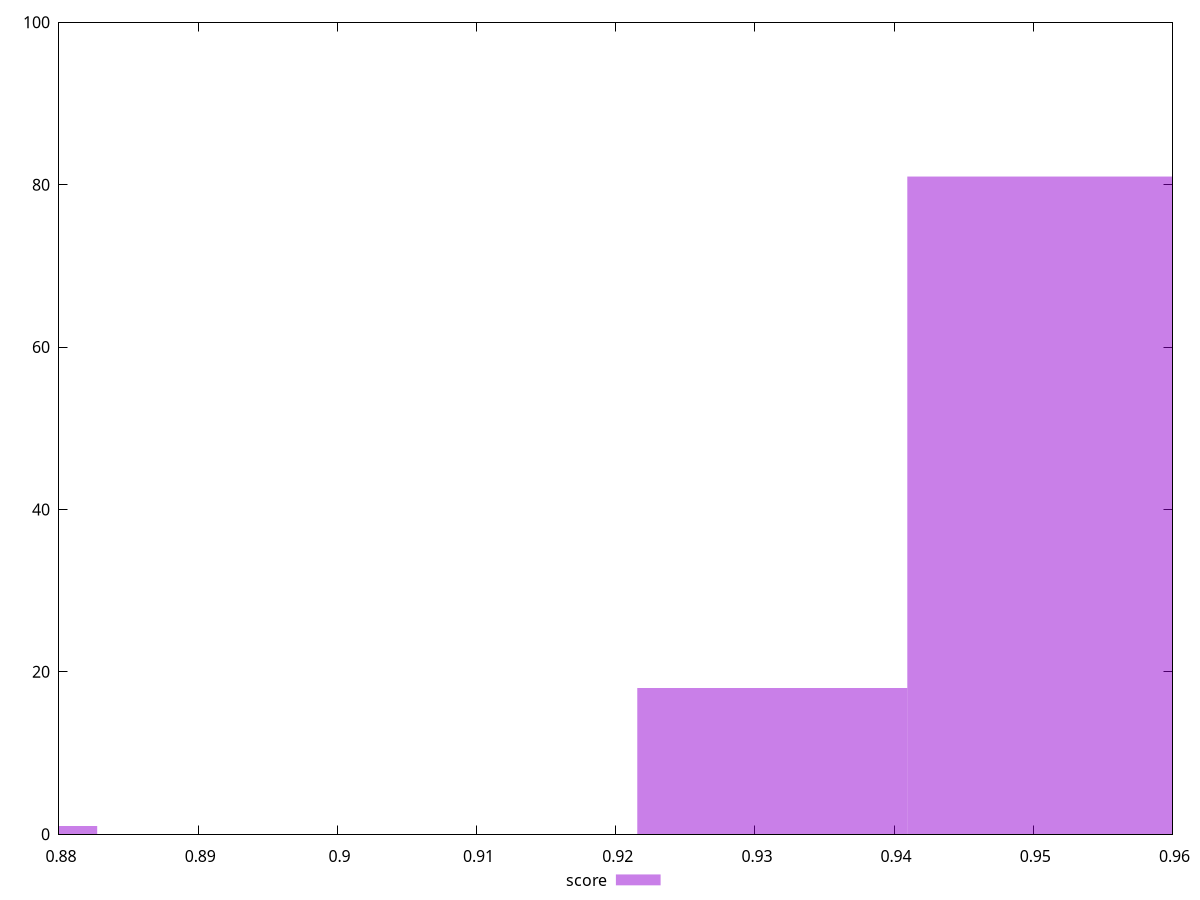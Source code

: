 reset

$score <<EOF
0.8730433747901399 1
0.9312462664428159 18
0.9506472303270412 81
EOF

set key outside below
set boxwidth 0.019400963884225332
set xrange [0.88:0.96]
set yrange [0:100]
set trange [0:100]
set style fill transparent solid 0.5 noborder
set terminal svg size 640, 490 enhanced background rgb 'white'
set output "report_00019_2021-02-10T18-14-37.922Z//first-contentful-paint/samples/pages+cached+noadtech+nomedia/score/histogram.svg"

plot $score title "score" with boxes

reset
